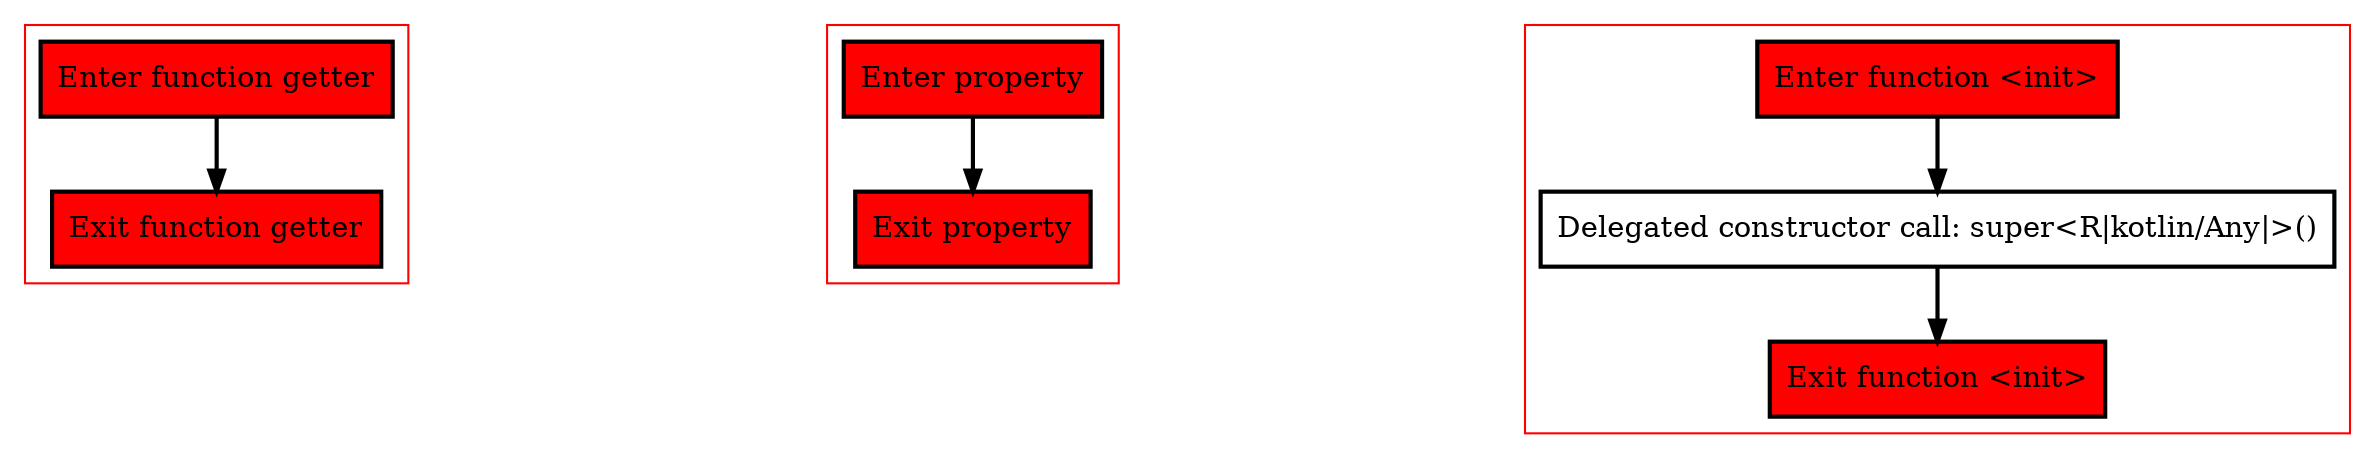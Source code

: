 digraph initBlockAndInPlaceLambda_kt {
    graph [nodesep=3]
    node [shape=box penwidth=2]
    edge [penwidth=2]

    subgraph cluster_0 {
        color=red
        0 [label="Enter function getter" style="filled" fillcolor=red];
        1 [label="Exit function getter" style="filled" fillcolor=red];
    }

    0 -> {1};

    subgraph cluster_1 {
        color=red
        2 [label="Enter property" style="filled" fillcolor=red];
        3 [label="Exit property" style="filled" fillcolor=red];
    }

    2 -> {3};

    subgraph cluster_2 {
        color=red
        4 [label="Enter function <init>" style="filled" fillcolor=red];
        5 [label="Delegated constructor call: super<R|kotlin/Any|>()"];
        6 [label="Exit function <init>" style="filled" fillcolor=red];
    }

    4 -> {5};
    5 -> {6};

}

